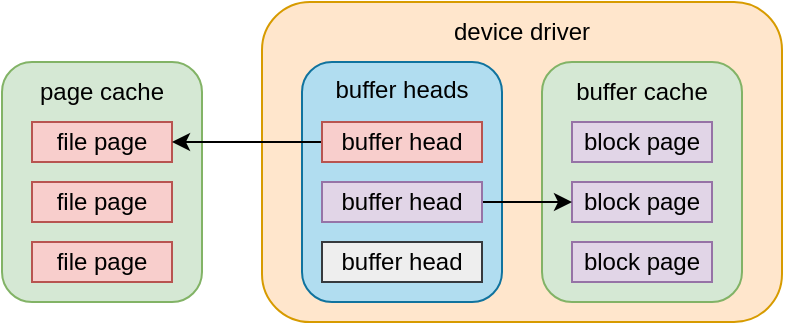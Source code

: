 <mxfile version="24.7.5">
  <diagram name="第 1 页" id="w-efsec1xvJH3sStKlZ2">
    <mxGraphModel dx="693" dy="478" grid="1" gridSize="10" guides="1" tooltips="1" connect="1" arrows="1" fold="1" page="1" pageScale="1" pageWidth="1169" pageHeight="827" math="0" shadow="0">
      <root>
        <mxCell id="0" />
        <mxCell id="1" parent="0" />
        <mxCell id="8w7hxisatXhz_B9c8-wv-1" value="" style="rounded=1;whiteSpace=wrap;html=1;fillColor=#ffe6cc;strokeColor=#d79b00;" vertex="1" parent="1">
          <mxGeometry x="630" y="310" width="260" height="160" as="geometry" />
        </mxCell>
        <mxCell id="8w7hxisatXhz_B9c8-wv-2" value="" style="rounded=1;whiteSpace=wrap;html=1;fillColor=#d5e8d4;strokeColor=#82b366;" vertex="1" parent="1">
          <mxGeometry x="500" y="340" width="100" height="120" as="geometry" />
        </mxCell>
        <mxCell id="8w7hxisatXhz_B9c8-wv-3" value="file page" style="rounded=0;whiteSpace=wrap;html=1;fillColor=#f8cecc;strokeColor=#b85450;" vertex="1" parent="1">
          <mxGeometry x="515" y="370" width="70" height="20" as="geometry" />
        </mxCell>
        <mxCell id="8w7hxisatXhz_B9c8-wv-4" value="file page" style="rounded=0;whiteSpace=wrap;html=1;fillColor=#f8cecc;strokeColor=#b85450;" vertex="1" parent="1">
          <mxGeometry x="515" y="400" width="70" height="20" as="geometry" />
        </mxCell>
        <mxCell id="8w7hxisatXhz_B9c8-wv-5" value="file page" style="rounded=0;whiteSpace=wrap;html=1;fillColor=#f8cecc;strokeColor=#b85450;" vertex="1" parent="1">
          <mxGeometry x="515" y="430" width="70" height="20" as="geometry" />
        </mxCell>
        <mxCell id="8w7hxisatXhz_B9c8-wv-6" value="page cache" style="text;html=1;align=center;verticalAlign=middle;whiteSpace=wrap;rounded=0;" vertex="1" parent="1">
          <mxGeometry x="500" y="340" width="100" height="30" as="geometry" />
        </mxCell>
        <mxCell id="8w7hxisatXhz_B9c8-wv-7" value="" style="rounded=1;whiteSpace=wrap;html=1;fillColor=#b1ddf0;strokeColor=#10739e;" vertex="1" parent="1">
          <mxGeometry x="650" y="340" width="100" height="120" as="geometry" />
        </mxCell>
        <mxCell id="8w7hxisatXhz_B9c8-wv-8" value="" style="rounded=1;whiteSpace=wrap;html=1;fillColor=#d5e8d4;strokeColor=#82b366;" vertex="1" parent="1">
          <mxGeometry x="770" y="340" width="100" height="120" as="geometry" />
        </mxCell>
        <mxCell id="8w7hxisatXhz_B9c8-wv-9" value="block page" style="rounded=0;whiteSpace=wrap;html=1;fillColor=#e1d5e7;strokeColor=#9673a6;" vertex="1" parent="1">
          <mxGeometry x="785" y="370" width="70" height="20" as="geometry" />
        </mxCell>
        <mxCell id="8w7hxisatXhz_B9c8-wv-10" value="block page" style="rounded=0;whiteSpace=wrap;html=1;fillColor=#e1d5e7;strokeColor=#9673a6;" vertex="1" parent="1">
          <mxGeometry x="785" y="400" width="70" height="20" as="geometry" />
        </mxCell>
        <mxCell id="8w7hxisatXhz_B9c8-wv-11" value="block page" style="rounded=0;whiteSpace=wrap;html=1;fillColor=#e1d5e7;strokeColor=#9673a6;" vertex="1" parent="1">
          <mxGeometry x="785" y="430" width="70" height="20" as="geometry" />
        </mxCell>
        <mxCell id="8w7hxisatXhz_B9c8-wv-12" value="buffer cache" style="text;html=1;align=center;verticalAlign=middle;whiteSpace=wrap;rounded=0;" vertex="1" parent="1">
          <mxGeometry x="770" y="340" width="100" height="30" as="geometry" />
        </mxCell>
        <mxCell id="8w7hxisatXhz_B9c8-wv-13" style="edgeStyle=orthogonalEdgeStyle;rounded=0;orthogonalLoop=1;jettySize=auto;html=1;" edge="1" parent="1" source="8w7hxisatXhz_B9c8-wv-16" target="8w7hxisatXhz_B9c8-wv-3">
          <mxGeometry relative="1" as="geometry" />
        </mxCell>
        <mxCell id="8w7hxisatXhz_B9c8-wv-14" style="edgeStyle=orthogonalEdgeStyle;rounded=0;orthogonalLoop=1;jettySize=auto;html=1;" edge="1" parent="1" source="8w7hxisatXhz_B9c8-wv-17" target="8w7hxisatXhz_B9c8-wv-10">
          <mxGeometry relative="1" as="geometry" />
        </mxCell>
        <mxCell id="8w7hxisatXhz_B9c8-wv-15" value="device driver" style="text;html=1;align=center;verticalAlign=middle;whiteSpace=wrap;rounded=0;" vertex="1" parent="1">
          <mxGeometry x="630" y="310" width="260" height="30" as="geometry" />
        </mxCell>
        <mxCell id="8w7hxisatXhz_B9c8-wv-16" value="buffer head" style="rounded=0;whiteSpace=wrap;html=1;fillColor=#f8cecc;strokeColor=#b85450;" vertex="1" parent="1">
          <mxGeometry x="660" y="370" width="80" height="20" as="geometry" />
        </mxCell>
        <mxCell id="8w7hxisatXhz_B9c8-wv-17" value="buffer head" style="rounded=0;whiteSpace=wrap;html=1;fillColor=#e1d5e7;strokeColor=#9673a6;" vertex="1" parent="1">
          <mxGeometry x="660" y="400" width="80" height="20" as="geometry" />
        </mxCell>
        <mxCell id="8w7hxisatXhz_B9c8-wv-18" value="buffer head" style="rounded=0;whiteSpace=wrap;html=1;fillColor=#eeeeee;strokeColor=#36393d;" vertex="1" parent="1">
          <mxGeometry x="660" y="430" width="80" height="20" as="geometry" />
        </mxCell>
        <mxCell id="8w7hxisatXhz_B9c8-wv-19" value="buffer heads" style="text;html=1;align=center;verticalAlign=middle;whiteSpace=wrap;rounded=0;" vertex="1" parent="1">
          <mxGeometry x="650" y="339" width="100" height="30" as="geometry" />
        </mxCell>
      </root>
    </mxGraphModel>
  </diagram>
</mxfile>
